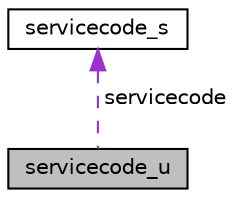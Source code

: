 digraph "servicecode_u"
{
 // LATEX_PDF_SIZE
  edge [fontname="Helvetica",fontsize="10",labelfontname="Helvetica",labelfontsize="10"];
  node [fontname="Helvetica",fontsize="10",shape=record];
  Node1 [label="servicecode_u",height=0.2,width=0.4,color="black", fillcolor="grey75", style="filled", fontcolor="black",tooltip=" "];
  Node2 -> Node1 [dir="back",color="darkorchid3",fontsize="10",style="dashed",label=" servicecode" ,fontname="Helvetica"];
  Node2 [label="servicecode_s",height=0.2,width=0.4,color="black", fillcolor="white", style="filled",URL="$structservicecode__s.html",tooltip=" "];
}
